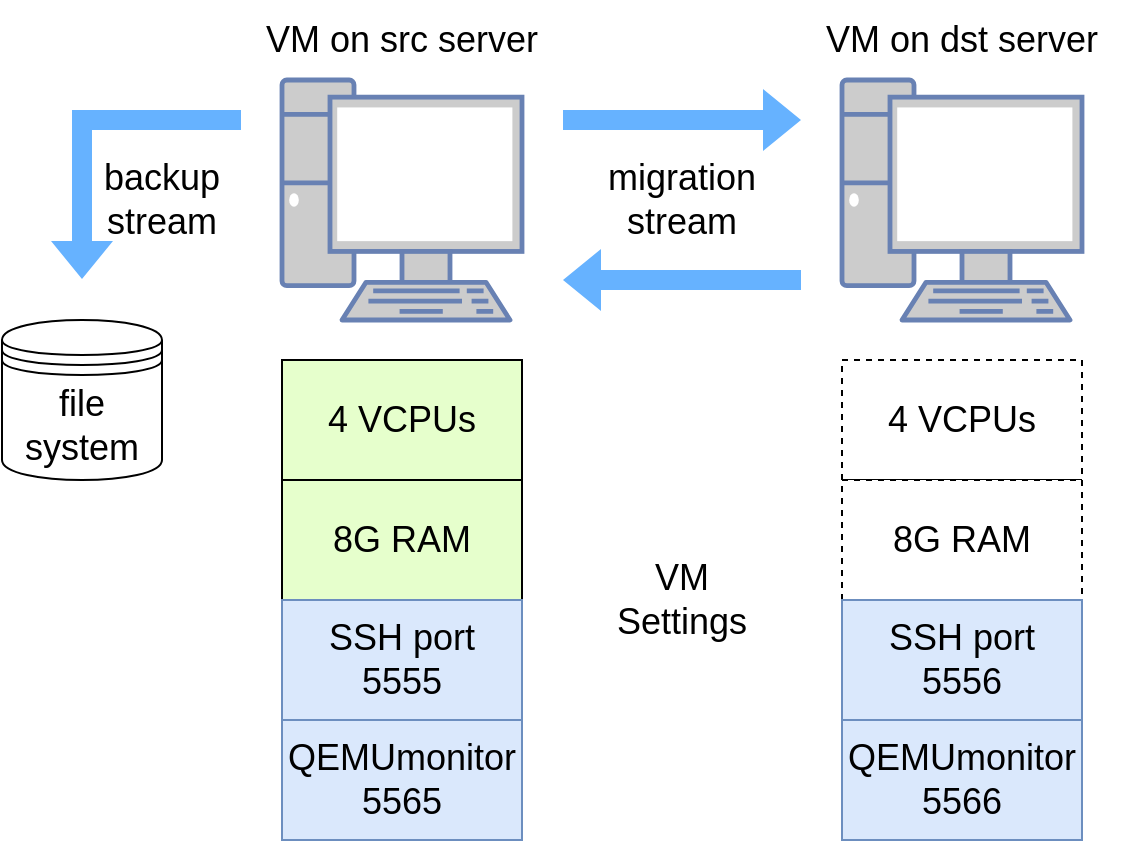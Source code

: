 <mxfile version="20.2.7" type="github">
  <diagram id="SR8NQIJ-rLTWkiFvFX7K" name="第 1 页">
    <mxGraphModel dx="1040" dy="571" grid="1" gridSize="10" guides="1" tooltips="1" connect="1" arrows="1" fold="1" page="1" pageScale="1" pageWidth="827" pageHeight="1169" math="0" shadow="0">
      <root>
        <mxCell id="0" />
        <mxCell id="1" parent="0" />
        <mxCell id="oCfMcjcs1P-XbT3DFW5C-1" value="" style="fontColor=#0066CC;verticalAlign=top;verticalLabelPosition=bottom;labelPosition=center;align=center;html=1;outlineConnect=0;fillColor=#CCCCCC;strokeColor=#6881B3;gradientColor=none;gradientDirection=north;strokeWidth=2;shape=mxgraph.networks.pc;fontSize=18;" vertex="1" parent="1">
          <mxGeometry x="160" y="160" width="120" height="120" as="geometry" />
        </mxCell>
        <mxCell id="oCfMcjcs1P-XbT3DFW5C-2" value="" style="fontColor=#0066CC;verticalAlign=top;verticalLabelPosition=bottom;labelPosition=center;align=center;html=1;outlineConnect=0;fillColor=#CCCCCC;strokeColor=#6881B3;gradientColor=none;gradientDirection=north;strokeWidth=2;shape=mxgraph.networks.pc;fontSize=18;" vertex="1" parent="1">
          <mxGeometry x="440" y="160" width="120" height="120" as="geometry" />
        </mxCell>
        <mxCell id="oCfMcjcs1P-XbT3DFW5C-3" value="VM on src server" style="text;html=1;strokeColor=none;fillColor=none;align=center;verticalAlign=middle;whiteSpace=wrap;rounded=0;fontSize=18;" vertex="1" parent="1">
          <mxGeometry x="140" y="120" width="160" height="40" as="geometry" />
        </mxCell>
        <mxCell id="oCfMcjcs1P-XbT3DFW5C-4" value="VM on dst server" style="text;html=1;strokeColor=none;fillColor=none;align=center;verticalAlign=middle;whiteSpace=wrap;rounded=0;fontSize=18;" vertex="1" parent="1">
          <mxGeometry x="420" y="120" width="160" height="40" as="geometry" />
        </mxCell>
        <mxCell id="oCfMcjcs1P-XbT3DFW5C-5" value="" style="shape=flexArrow;endArrow=classic;html=1;rounded=0;fontSize=18;fontColor=#000000;fillColor=#66B2FF;strokeColor=none;" edge="1" parent="1">
          <mxGeometry width="50" height="50" relative="1" as="geometry">
            <mxPoint x="420" y="260" as="sourcePoint" />
            <mxPoint x="300" y="260" as="targetPoint" />
          </mxGeometry>
        </mxCell>
        <mxCell id="oCfMcjcs1P-XbT3DFW5C-6" value="" style="shape=flexArrow;endArrow=classic;html=1;rounded=0;fontSize=18;fontColor=#000000;fillColor=#66B2FF;strokeColor=none;" edge="1" parent="1">
          <mxGeometry width="50" height="50" relative="1" as="geometry">
            <mxPoint x="300" y="180" as="sourcePoint" />
            <mxPoint x="420" y="180" as="targetPoint" />
          </mxGeometry>
        </mxCell>
        <mxCell id="oCfMcjcs1P-XbT3DFW5C-8" value="&lt;font color=&quot;#000000&quot;&gt;4 VCPUs&lt;br&gt;&lt;/font&gt;" style="rounded=0;whiteSpace=wrap;html=1;fontSize=18;fontColor=#FF0000;fillColor=#E6FFCC;" vertex="1" parent="1">
          <mxGeometry x="160" y="300" width="120" height="60" as="geometry" />
        </mxCell>
        <mxCell id="oCfMcjcs1P-XbT3DFW5C-9" value="4 VCPUs" style="rounded=0;whiteSpace=wrap;html=1;fontSize=18;fontColor=#000000;dashed=1;" vertex="1" parent="1">
          <mxGeometry x="440" y="300" width="120" height="60" as="geometry" />
        </mxCell>
        <mxCell id="oCfMcjcs1P-XbT3DFW5C-10" value="8G RAM" style="rounded=0;whiteSpace=wrap;html=1;fontSize=18;fontColor=#000000;fillColor=#E6FFCC;" vertex="1" parent="1">
          <mxGeometry x="160" y="360" width="120" height="60" as="geometry" />
        </mxCell>
        <mxCell id="oCfMcjcs1P-XbT3DFW5C-11" value="8G RAM" style="rounded=0;whiteSpace=wrap;html=1;fontSize=18;fontColor=#000000;fillColor=#FFFFFF;dashed=1;" vertex="1" parent="1">
          <mxGeometry x="440" y="360" width="120" height="60" as="geometry" />
        </mxCell>
        <mxCell id="oCfMcjcs1P-XbT3DFW5C-12" value="&lt;font style=&quot;font-size: 18px;&quot;&gt;VM&lt;br&gt;Settings&lt;/font&gt;" style="text;html=1;strokeColor=none;fillColor=none;align=center;verticalAlign=middle;whiteSpace=wrap;rounded=0;dashed=1;" vertex="1" parent="1">
          <mxGeometry x="320" y="380" width="80" height="80" as="geometry" />
        </mxCell>
        <mxCell id="oCfMcjcs1P-XbT3DFW5C-13" value="SSH port&lt;br&gt;5555" style="rounded=0;whiteSpace=wrap;html=1;fontSize=18;fillColor=#dae8fc;strokeColor=#6c8ebf;" vertex="1" parent="1">
          <mxGeometry x="160" y="420" width="120" height="60" as="geometry" />
        </mxCell>
        <mxCell id="oCfMcjcs1P-XbT3DFW5C-15" value="QEMUmonitor&lt;br&gt;5565" style="rounded=0;whiteSpace=wrap;html=1;fontSize=18;fillColor=#dae8fc;strokeColor=#6c8ebf;" vertex="1" parent="1">
          <mxGeometry x="160" y="480" width="120" height="60" as="geometry" />
        </mxCell>
        <mxCell id="oCfMcjcs1P-XbT3DFW5C-16" value="SSH port&lt;br&gt;5556" style="rounded=0;whiteSpace=wrap;html=1;fontSize=18;fillColor=#dae8fc;strokeColor=#6c8ebf;" vertex="1" parent="1">
          <mxGeometry x="440" y="420" width="120" height="60" as="geometry" />
        </mxCell>
        <mxCell id="oCfMcjcs1P-XbT3DFW5C-18" value="QEMUmonitor&lt;br&gt;5566" style="rounded=0;whiteSpace=wrap;html=1;fontSize=18;fillColor=#dae8fc;strokeColor=#6c8ebf;" vertex="1" parent="1">
          <mxGeometry x="440" y="480" width="120" height="60" as="geometry" />
        </mxCell>
        <mxCell id="oCfMcjcs1P-XbT3DFW5C-19" value="file system" style="shape=datastore;whiteSpace=wrap;html=1;fontSize=18;fillColor=#FFFFFF;" vertex="1" parent="1">
          <mxGeometry x="20" y="280" width="80" height="80" as="geometry" />
        </mxCell>
        <mxCell id="oCfMcjcs1P-XbT3DFW5C-21" value="" style="shape=flexArrow;endArrow=classic;html=1;rounded=0;fontSize=18;fontColor=#000000;fillColor=#66B2FF;strokeColor=none;" edge="1" parent="1">
          <mxGeometry width="50" height="50" relative="1" as="geometry">
            <mxPoint x="140" y="180" as="sourcePoint" />
            <mxPoint x="60" y="260" as="targetPoint" />
            <Array as="points">
              <mxPoint x="60" y="180" />
            </Array>
          </mxGeometry>
        </mxCell>
        <mxCell id="oCfMcjcs1P-XbT3DFW5C-22" value="migration&lt;br&gt;stream" style="text;html=1;strokeColor=none;fillColor=none;align=center;verticalAlign=middle;whiteSpace=wrap;rounded=0;fontSize=18;" vertex="1" parent="1">
          <mxGeometry x="320" y="200" width="80" height="40" as="geometry" />
        </mxCell>
        <mxCell id="oCfMcjcs1P-XbT3DFW5C-24" value="backup&lt;br&gt;stream" style="text;html=1;strokeColor=none;fillColor=none;align=center;verticalAlign=middle;whiteSpace=wrap;rounded=0;fontSize=18;" vertex="1" parent="1">
          <mxGeometry x="60" y="200" width="80" height="40" as="geometry" />
        </mxCell>
      </root>
    </mxGraphModel>
  </diagram>
</mxfile>
